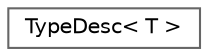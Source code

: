 digraph "类继承关系图"
{
 // LATEX_PDF_SIZE
  bgcolor="transparent";
  edge [fontname=Helvetica,fontsize=10,labelfontname=Helvetica,labelfontsize=10];
  node [fontname=Helvetica,fontsize=10,shape=box,height=0.2,width=0.4];
  rankdir="LR";
  Node0 [id="Node000000",label="TypeDesc\< T \>",height=0.2,width=0.4,color="grey40", fillcolor="white", style="filled",URL="$struct_type_desc.html",tooltip=" "];
}
